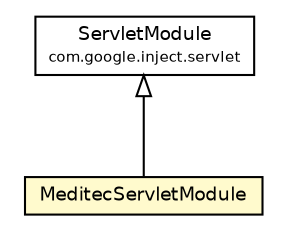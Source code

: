 #!/usr/local/bin/dot
#
# Class diagram 
# Generated by UmlGraph version 4.6 (http://www.spinellis.gr/sw/umlgraph)
#

digraph G {
	edge [fontname="Helvetica",fontsize=10,labelfontname="Helvetica",labelfontsize=10];
	node [fontname="Helvetica",fontsize=10,shape=plaintext];
	// br.net.meditec.server.inject.MeditecServletModule
	c6398 [label=<<table border="0" cellborder="1" cellspacing="0" cellpadding="2" port="p" bgcolor="lemonChiffon" href="./MeditecServletModule.html">
		<tr><td><table border="0" cellspacing="0" cellpadding="1">
			<tr><td> MeditecServletModule </td></tr>
		</table></td></tr>
		</table>>, fontname="Helvetica", fontcolor="black", fontsize=9.0];
	//br.net.meditec.server.inject.MeditecServletModule extends com.google.inject.servlet.ServletModule
	c6408:p -> c6398:p [dir=back,arrowtail=empty];
	// com.google.inject.servlet.ServletModule
	c6408 [label=<<table border="0" cellborder="1" cellspacing="0" cellpadding="2" port="p" href="http://java.sun.com/j2se/1.4.2/docs/api/com/google/inject/servlet/ServletModule.html">
		<tr><td><table border="0" cellspacing="0" cellpadding="1">
			<tr><td> ServletModule </td></tr>
			<tr><td><font point-size="7.0"> com.google.inject.servlet </font></td></tr>
		</table></td></tr>
		</table>>, fontname="Helvetica", fontcolor="black", fontsize=9.0];
}

